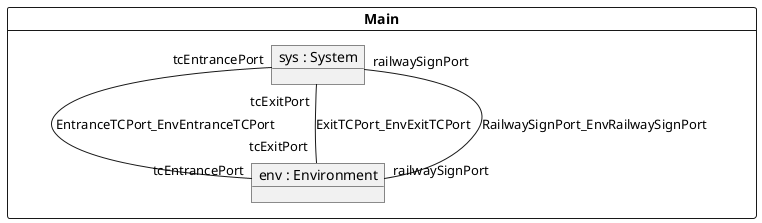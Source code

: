 

@startuml
	package Main <<card>> {
		object "env : Environment" as LevelCrossingCS_Main_env
		object "sys : System" as LevelCrossingCS_Main_sys
		LevelCrossingCS_Main_sys "tcEntrancePort" -- "tcEntrancePort" LevelCrossingCS_Main_env : EntranceTCPort_EnvEntranceTCPort
		LevelCrossingCS_Main_sys "tcExitPort" -- "tcExitPort" LevelCrossingCS_Main_env : ExitTCPort_EnvExitTCPort
		LevelCrossingCS_Main_sys "railwaySignPort" -- "railwaySignPort" LevelCrossingCS_Main_env : RailwaySignPort_EnvRailwaySignPort
	}
@enduml
